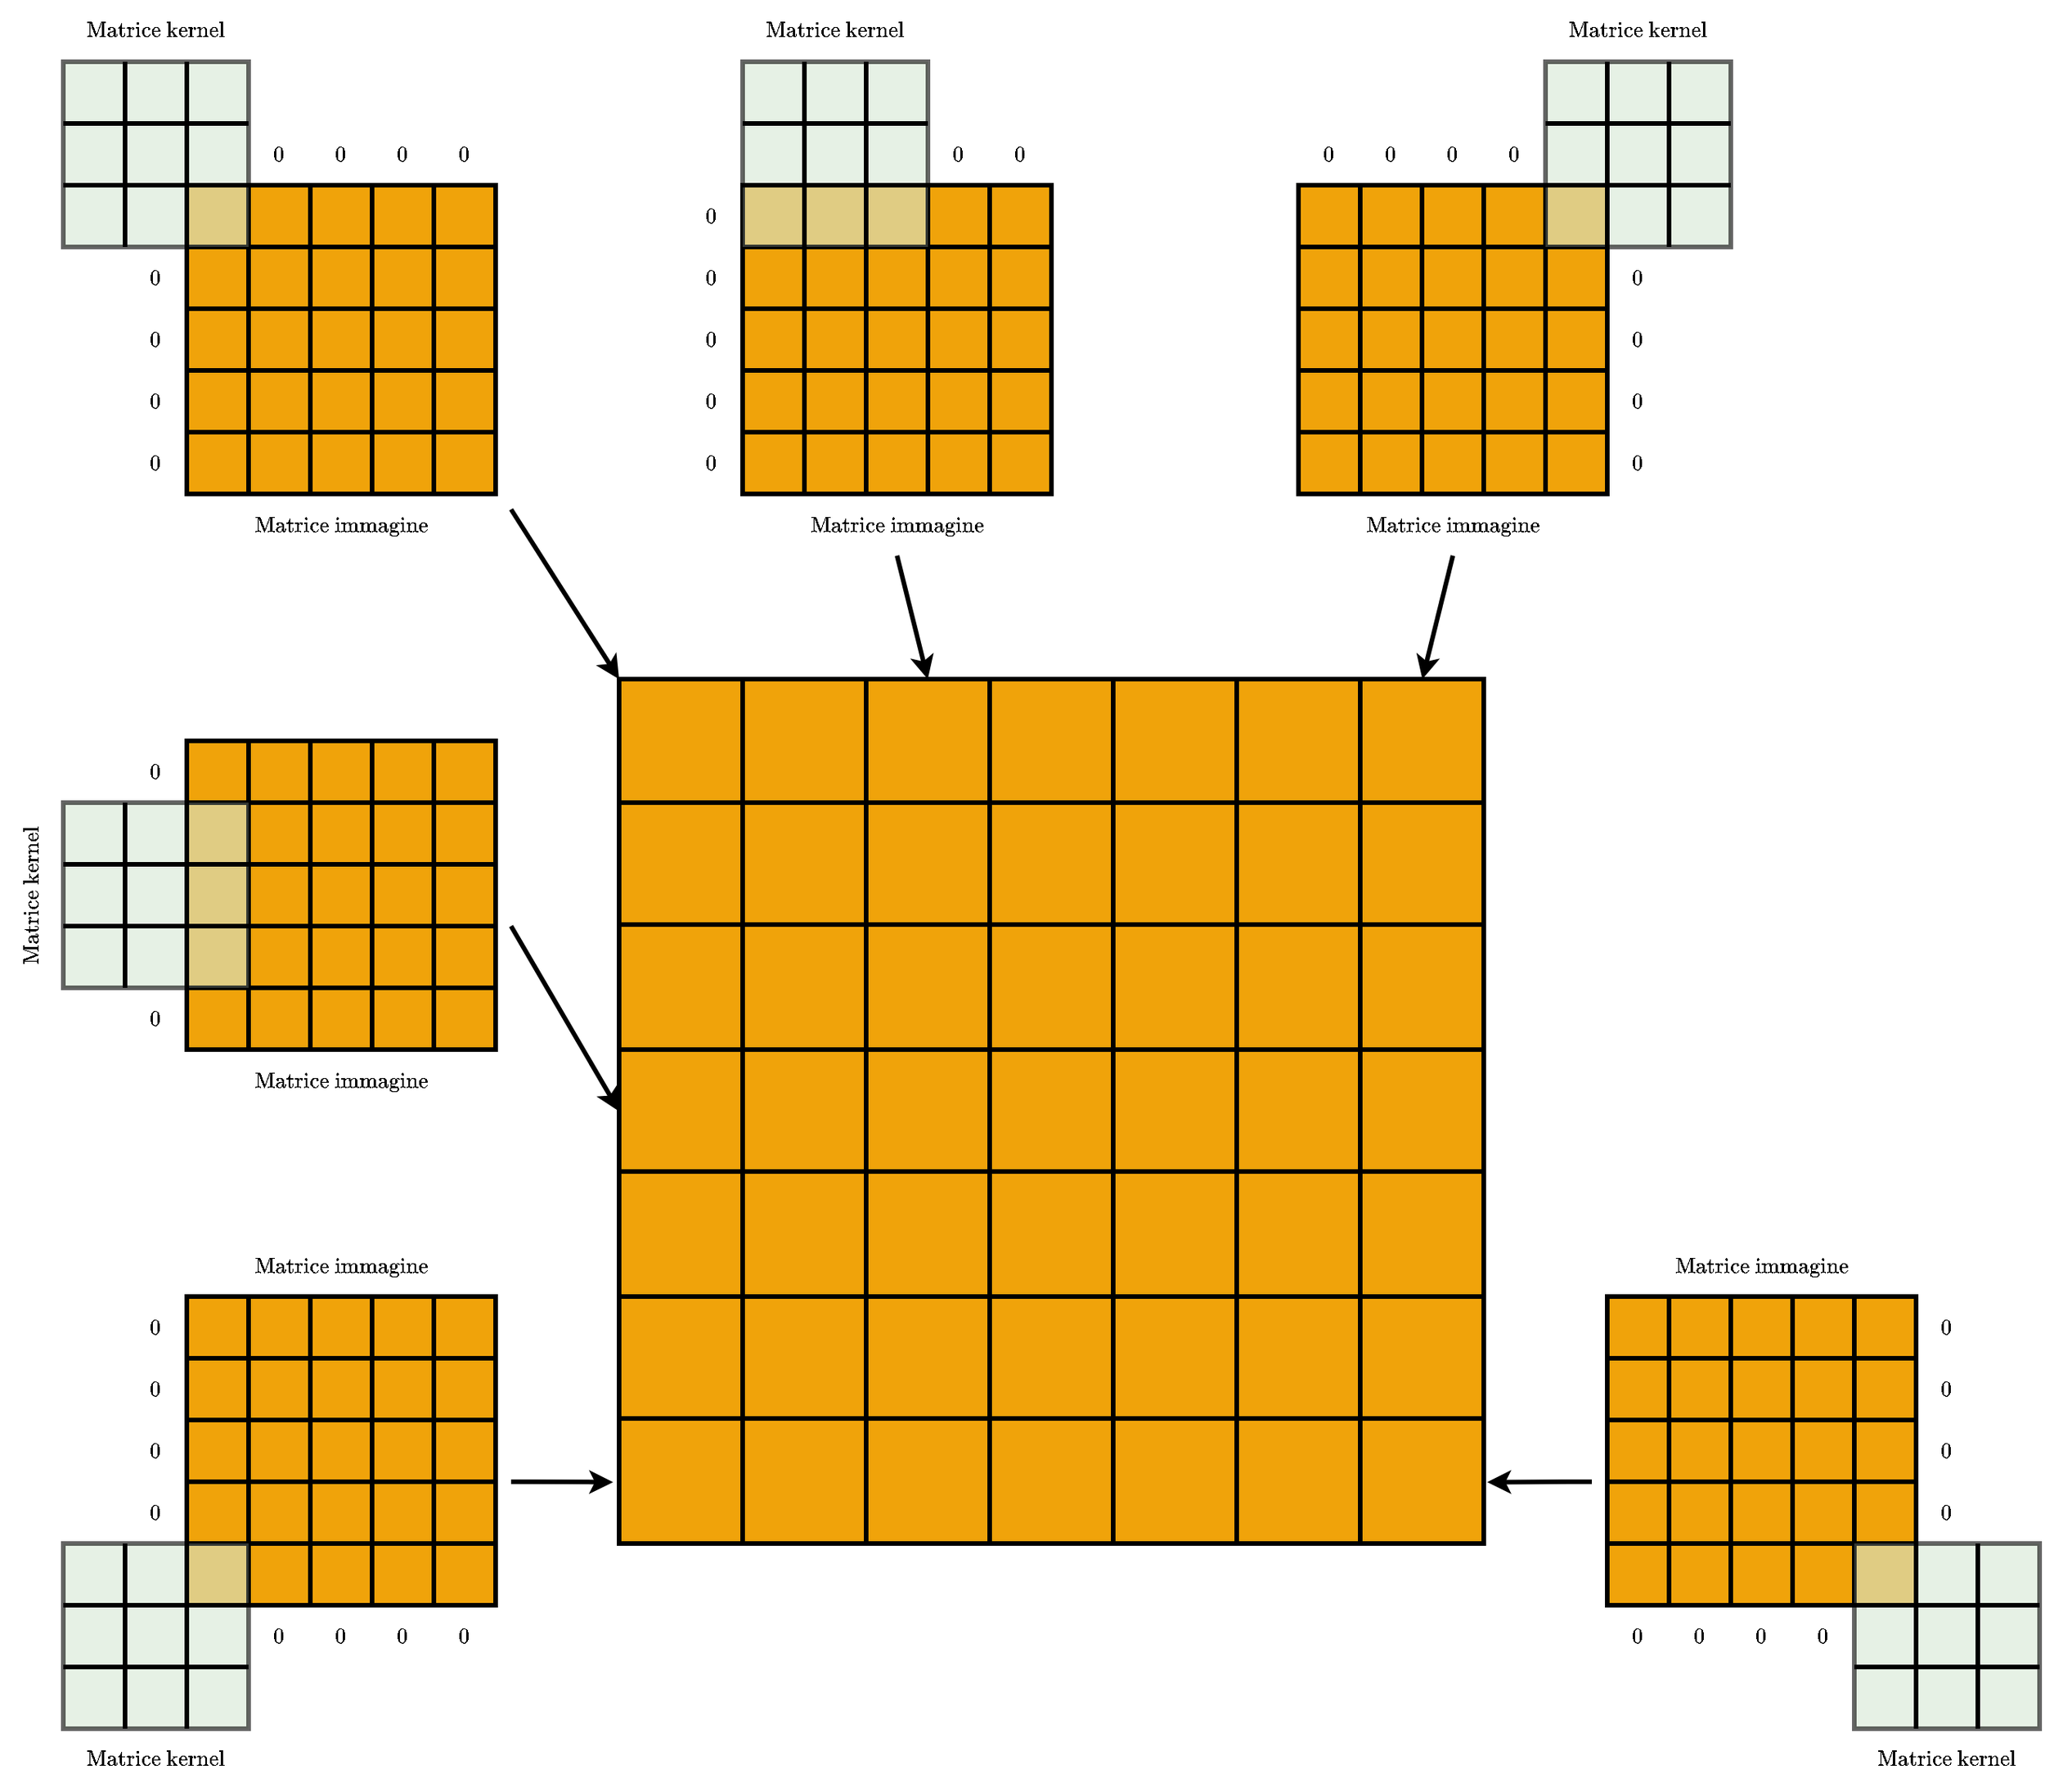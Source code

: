 <mxfile version="20.7.4" type="device"><diagram id="_DbMt3LhLTCCpxY-wy_6" name="Pagina-1"><mxGraphModel dx="2261" dy="884" grid="1" gridSize="10" guides="1" tooltips="1" connect="1" arrows="1" fold="1" page="1" pageScale="1" pageWidth="827" pageHeight="1169" math="1" shadow="0"><root><mxCell id="0"/><mxCell id="1" parent="0"/><mxCell id="ikevQ6eBhEguMrpe-0Sk-2" value="" style="rounded=0;whiteSpace=wrap;html=1;fillColor=#f0a30a;fontColor=#000000;strokeColor=#000000;strokeWidth=3;" vertex="1" parent="1"><mxGeometry x="120" y="240" width="200" height="200" as="geometry"/></mxCell><mxCell id="ikevQ6eBhEguMrpe-0Sk-3" value="" style="endArrow=none;html=1;rounded=0;strokeWidth=3;" edge="1" parent="1"><mxGeometry width="50" height="50" relative="1" as="geometry"><mxPoint x="320" y="280" as="sourcePoint"/><mxPoint x="120" y="280" as="targetPoint"/></mxGeometry></mxCell><mxCell id="ikevQ6eBhEguMrpe-0Sk-4" value="" style="endArrow=none;html=1;rounded=0;strokeWidth=3;" edge="1" parent="1"><mxGeometry width="50" height="50" relative="1" as="geometry"><mxPoint x="160" y="440" as="sourcePoint"/><mxPoint x="160" y="240" as="targetPoint"/></mxGeometry></mxCell><mxCell id="ikevQ6eBhEguMrpe-0Sk-5" value="" style="endArrow=none;html=1;rounded=0;strokeWidth=3;" edge="1" parent="1"><mxGeometry width="50" height="50" relative="1" as="geometry"><mxPoint x="200" y="440" as="sourcePoint"/><mxPoint x="200" y="240" as="targetPoint"/></mxGeometry></mxCell><mxCell id="ikevQ6eBhEguMrpe-0Sk-6" value="" style="endArrow=none;html=1;rounded=0;strokeWidth=3;" edge="1" parent="1"><mxGeometry width="50" height="50" relative="1" as="geometry"><mxPoint x="240" y="440" as="sourcePoint"/><mxPoint x="240" y="240" as="targetPoint"/></mxGeometry></mxCell><mxCell id="ikevQ6eBhEguMrpe-0Sk-7" value="" style="endArrow=none;html=1;rounded=0;strokeWidth=3;" edge="1" parent="1"><mxGeometry width="50" height="50" relative="1" as="geometry"><mxPoint x="280" y="440" as="sourcePoint"/><mxPoint x="280" y="240" as="targetPoint"/></mxGeometry></mxCell><mxCell id="ikevQ6eBhEguMrpe-0Sk-8" value="" style="endArrow=none;html=1;rounded=0;strokeWidth=3;" edge="1" parent="1"><mxGeometry width="50" height="50" relative="1" as="geometry"><mxPoint x="320" y="320" as="sourcePoint"/><mxPoint x="120" y="320" as="targetPoint"/></mxGeometry></mxCell><mxCell id="ikevQ6eBhEguMrpe-0Sk-9" value="" style="endArrow=none;html=1;rounded=0;strokeWidth=3;" edge="1" parent="1"><mxGeometry width="50" height="50" relative="1" as="geometry"><mxPoint x="320" y="360" as="sourcePoint"/><mxPoint x="120" y="360" as="targetPoint"/></mxGeometry></mxCell><mxCell id="ikevQ6eBhEguMrpe-0Sk-10" value="" style="endArrow=none;html=1;rounded=0;strokeWidth=3;" edge="1" parent="1"><mxGeometry width="50" height="50" relative="1" as="geometry"><mxPoint x="320" y="400" as="sourcePoint"/><mxPoint x="120" y="400" as="targetPoint"/></mxGeometry></mxCell><mxCell id="ikevQ6eBhEguMrpe-0Sk-11" value="" style="rounded=0;whiteSpace=wrap;html=1;strokeColor=#000000;strokeWidth=3;fillColor=#d5e8d4;gradientColor=none;opacity=60;" vertex="1" parent="1"><mxGeometry x="40" y="160" width="120" height="120" as="geometry"/></mxCell><mxCell id="ikevQ6eBhEguMrpe-0Sk-12" value="" style="endArrow=none;html=1;rounded=0;strokeWidth=3;" edge="1" parent="1"><mxGeometry width="50" height="50" relative="1" as="geometry"><mxPoint x="80" y="280" as="sourcePoint"/><mxPoint x="80" y="160" as="targetPoint"/></mxGeometry></mxCell><mxCell id="ikevQ6eBhEguMrpe-0Sk-13" value="" style="endArrow=none;html=1;rounded=0;strokeWidth=3;" edge="1" parent="1"><mxGeometry width="50" height="50" relative="1" as="geometry"><mxPoint x="120" y="280" as="sourcePoint"/><mxPoint x="120" y="160" as="targetPoint"/></mxGeometry></mxCell><mxCell id="ikevQ6eBhEguMrpe-0Sk-14" value="" style="endArrow=none;html=1;rounded=0;strokeWidth=3;" edge="1" parent="1"><mxGeometry width="50" height="50" relative="1" as="geometry"><mxPoint x="160" y="200" as="sourcePoint"/><mxPoint x="40" y="200" as="targetPoint"/></mxGeometry></mxCell><mxCell id="ikevQ6eBhEguMrpe-0Sk-15" value="" style="endArrow=none;html=1;rounded=0;strokeWidth=3;" edge="1" parent="1"><mxGeometry width="50" height="50" relative="1" as="geometry"><mxPoint x="160" y="240" as="sourcePoint"/><mxPoint x="40" y="240" as="targetPoint"/></mxGeometry></mxCell><mxCell id="ikevQ6eBhEguMrpe-0Sk-16" value="$$\text{Matrice kernel}$$" style="text;html=1;strokeColor=none;fillColor=none;align=center;verticalAlign=middle;whiteSpace=wrap;rounded=0;strokeWidth=3;opacity=60;" vertex="1" parent="1"><mxGeometry x="40" y="120" width="120" height="40" as="geometry"/></mxCell><mxCell id="ikevQ6eBhEguMrpe-0Sk-17" value="$$\text{Matrice immagine}$$" style="text;html=1;strokeColor=none;fillColor=none;align=center;verticalAlign=middle;whiteSpace=wrap;rounded=0;strokeWidth=3;opacity=60;" vertex="1" parent="1"><mxGeometry x="120" y="440" width="200" height="40" as="geometry"/></mxCell><mxCell id="ikevQ6eBhEguMrpe-0Sk-18" value="$$0$$" style="text;html=1;strokeColor=none;fillColor=none;align=center;verticalAlign=middle;whiteSpace=wrap;rounded=0;strokeWidth=3;opacity=60;" vertex="1" parent="1"><mxGeometry x="200" y="200" width="40" height="40" as="geometry"/></mxCell><mxCell id="ikevQ6eBhEguMrpe-0Sk-19" value="$$0$$" style="text;html=1;strokeColor=none;fillColor=none;align=center;verticalAlign=middle;whiteSpace=wrap;rounded=0;strokeWidth=3;opacity=60;" vertex="1" parent="1"><mxGeometry x="240" y="200" width="40" height="40" as="geometry"/></mxCell><mxCell id="ikevQ6eBhEguMrpe-0Sk-20" value="$$0$$" style="text;html=1;strokeColor=none;fillColor=none;align=center;verticalAlign=middle;whiteSpace=wrap;rounded=0;strokeWidth=3;opacity=60;" vertex="1" parent="1"><mxGeometry x="280" y="200" width="40" height="40" as="geometry"/></mxCell><mxCell id="ikevQ6eBhEguMrpe-0Sk-21" value="$$0$$" style="text;html=1;strokeColor=none;fillColor=none;align=center;verticalAlign=middle;whiteSpace=wrap;rounded=0;strokeWidth=3;opacity=60;" vertex="1" parent="1"><mxGeometry x="80" y="320" width="40" height="40" as="geometry"/></mxCell><mxCell id="ikevQ6eBhEguMrpe-0Sk-22" value="$$0$$" style="text;html=1;strokeColor=none;fillColor=none;align=center;verticalAlign=middle;whiteSpace=wrap;rounded=0;strokeWidth=3;opacity=60;" vertex="1" parent="1"><mxGeometry x="80" y="360" width="40" height="40" as="geometry"/></mxCell><mxCell id="ikevQ6eBhEguMrpe-0Sk-23" value="$$0$$" style="text;html=1;strokeColor=none;fillColor=none;align=center;verticalAlign=middle;whiteSpace=wrap;rounded=0;strokeWidth=3;opacity=60;" vertex="1" parent="1"><mxGeometry x="80" y="400" width="40" height="40" as="geometry"/></mxCell><mxCell id="ikevQ6eBhEguMrpe-0Sk-46" value="" style="rounded=0;whiteSpace=wrap;html=1;fillColor=#f0a30a;fontColor=#000000;strokeColor=#000000;strokeWidth=3;" vertex="1" parent="1"><mxGeometry x="480" y="240" width="200" height="200" as="geometry"/></mxCell><mxCell id="ikevQ6eBhEguMrpe-0Sk-47" value="" style="endArrow=none;html=1;rounded=0;strokeWidth=3;" edge="1" parent="1"><mxGeometry width="50" height="50" relative="1" as="geometry"><mxPoint x="680" y="280" as="sourcePoint"/><mxPoint x="480" y="280" as="targetPoint"/></mxGeometry></mxCell><mxCell id="ikevQ6eBhEguMrpe-0Sk-48" value="" style="endArrow=none;html=1;rounded=0;strokeWidth=3;" edge="1" parent="1"><mxGeometry width="50" height="50" relative="1" as="geometry"><mxPoint x="520" y="440" as="sourcePoint"/><mxPoint x="520" y="240" as="targetPoint"/></mxGeometry></mxCell><mxCell id="ikevQ6eBhEguMrpe-0Sk-49" value="" style="endArrow=none;html=1;rounded=0;strokeWidth=3;" edge="1" parent="1"><mxGeometry width="50" height="50" relative="1" as="geometry"><mxPoint x="560" y="440" as="sourcePoint"/><mxPoint x="560" y="240" as="targetPoint"/></mxGeometry></mxCell><mxCell id="ikevQ6eBhEguMrpe-0Sk-50" value="" style="endArrow=none;html=1;rounded=0;strokeWidth=3;" edge="1" parent="1"><mxGeometry width="50" height="50" relative="1" as="geometry"><mxPoint x="600" y="440" as="sourcePoint"/><mxPoint x="600" y="240" as="targetPoint"/></mxGeometry></mxCell><mxCell id="ikevQ6eBhEguMrpe-0Sk-51" value="" style="endArrow=none;html=1;rounded=0;strokeWidth=3;" edge="1" parent="1"><mxGeometry width="50" height="50" relative="1" as="geometry"><mxPoint x="640" y="440" as="sourcePoint"/><mxPoint x="640" y="240" as="targetPoint"/></mxGeometry></mxCell><mxCell id="ikevQ6eBhEguMrpe-0Sk-52" value="" style="endArrow=none;html=1;rounded=0;strokeWidth=3;" edge="1" parent="1"><mxGeometry width="50" height="50" relative="1" as="geometry"><mxPoint x="680" y="320" as="sourcePoint"/><mxPoint x="480" y="320" as="targetPoint"/></mxGeometry></mxCell><mxCell id="ikevQ6eBhEguMrpe-0Sk-53" value="" style="endArrow=none;html=1;rounded=0;strokeWidth=3;" edge="1" parent="1"><mxGeometry width="50" height="50" relative="1" as="geometry"><mxPoint x="680" y="360" as="sourcePoint"/><mxPoint x="480" y="360" as="targetPoint"/></mxGeometry></mxCell><mxCell id="ikevQ6eBhEguMrpe-0Sk-54" value="" style="endArrow=none;html=1;rounded=0;strokeWidth=3;" edge="1" parent="1"><mxGeometry width="50" height="50" relative="1" as="geometry"><mxPoint x="680" y="400" as="sourcePoint"/><mxPoint x="480" y="400" as="targetPoint"/></mxGeometry></mxCell><mxCell id="ikevQ6eBhEguMrpe-0Sk-55" value="" style="rounded=0;whiteSpace=wrap;html=1;strokeColor=#000000;strokeWidth=3;fillColor=#d5e8d4;gradientColor=none;opacity=60;" vertex="1" parent="1"><mxGeometry x="480" y="160" width="120" height="120" as="geometry"/></mxCell><mxCell id="ikevQ6eBhEguMrpe-0Sk-56" value="" style="endArrow=none;html=1;rounded=0;strokeWidth=3;" edge="1" parent="1"><mxGeometry width="50" height="50" relative="1" as="geometry"><mxPoint x="520" y="280" as="sourcePoint"/><mxPoint x="520" y="160" as="targetPoint"/></mxGeometry></mxCell><mxCell id="ikevQ6eBhEguMrpe-0Sk-57" value="" style="endArrow=none;html=1;rounded=0;strokeWidth=3;" edge="1" parent="1"><mxGeometry width="50" height="50" relative="1" as="geometry"><mxPoint x="560" y="280" as="sourcePoint"/><mxPoint x="560" y="160" as="targetPoint"/></mxGeometry></mxCell><mxCell id="ikevQ6eBhEguMrpe-0Sk-58" value="" style="endArrow=none;html=1;rounded=0;strokeWidth=3;" edge="1" parent="1"><mxGeometry width="50" height="50" relative="1" as="geometry"><mxPoint x="600" y="200" as="sourcePoint"/><mxPoint x="480" y="200" as="targetPoint"/></mxGeometry></mxCell><mxCell id="ikevQ6eBhEguMrpe-0Sk-59" value="" style="endArrow=none;html=1;rounded=0;strokeWidth=3;" edge="1" parent="1"><mxGeometry width="50" height="50" relative="1" as="geometry"><mxPoint x="600" y="240" as="sourcePoint"/><mxPoint x="480" y="240" as="targetPoint"/></mxGeometry></mxCell><mxCell id="ikevQ6eBhEguMrpe-0Sk-60" value="$$\text{Matrice kernel}$$" style="text;html=1;strokeColor=none;fillColor=none;align=center;verticalAlign=middle;whiteSpace=wrap;rounded=0;strokeWidth=3;opacity=60;" vertex="1" parent="1"><mxGeometry x="480" y="120" width="120" height="40" as="geometry"/></mxCell><mxCell id="ikevQ6eBhEguMrpe-0Sk-61" value="$$\text{Matrice immagine}$$" style="text;html=1;strokeColor=none;fillColor=none;align=center;verticalAlign=middle;whiteSpace=wrap;rounded=0;strokeWidth=3;opacity=60;" vertex="1" parent="1"><mxGeometry x="480" y="440" width="200" height="40" as="geometry"/></mxCell><mxCell id="ikevQ6eBhEguMrpe-0Sk-63" value="$$0$$" style="text;html=1;strokeColor=none;fillColor=none;align=center;verticalAlign=middle;whiteSpace=wrap;rounded=0;strokeWidth=3;opacity=60;" vertex="1" parent="1"><mxGeometry x="600" y="200" width="40" height="40" as="geometry"/></mxCell><mxCell id="ikevQ6eBhEguMrpe-0Sk-64" value="$$0$$" style="text;html=1;strokeColor=none;fillColor=none;align=center;verticalAlign=middle;whiteSpace=wrap;rounded=0;strokeWidth=3;opacity=60;" vertex="1" parent="1"><mxGeometry x="640" y="200" width="40" height="40" as="geometry"/></mxCell><mxCell id="ikevQ6eBhEguMrpe-0Sk-65" value="$$0$$" style="text;html=1;strokeColor=none;fillColor=none;align=center;verticalAlign=middle;whiteSpace=wrap;rounded=0;strokeWidth=3;opacity=60;" vertex="1" parent="1"><mxGeometry x="440" y="320" width="40" height="40" as="geometry"/></mxCell><mxCell id="ikevQ6eBhEguMrpe-0Sk-66" value="$$0$$" style="text;html=1;strokeColor=none;fillColor=none;align=center;verticalAlign=middle;whiteSpace=wrap;rounded=0;strokeWidth=3;opacity=60;" vertex="1" parent="1"><mxGeometry x="440" y="360" width="40" height="40" as="geometry"/></mxCell><mxCell id="ikevQ6eBhEguMrpe-0Sk-67" value="$$0$$" style="text;html=1;strokeColor=none;fillColor=none;align=center;verticalAlign=middle;whiteSpace=wrap;rounded=0;strokeWidth=3;opacity=60;" vertex="1" parent="1"><mxGeometry x="440" y="400" width="40" height="40" as="geometry"/></mxCell><mxCell id="ikevQ6eBhEguMrpe-0Sk-68" value="" style="rounded=0;whiteSpace=wrap;html=1;fillColor=#f0a30a;fontColor=#000000;strokeColor=#000000;strokeWidth=3;" vertex="1" parent="1"><mxGeometry x="840" y="240" width="200" height="200" as="geometry"/></mxCell><mxCell id="ikevQ6eBhEguMrpe-0Sk-69" value="" style="endArrow=none;html=1;rounded=0;strokeWidth=3;" edge="1" parent="1"><mxGeometry width="50" height="50" relative="1" as="geometry"><mxPoint x="1040" y="280" as="sourcePoint"/><mxPoint x="840" y="280" as="targetPoint"/></mxGeometry></mxCell><mxCell id="ikevQ6eBhEguMrpe-0Sk-70" value="" style="endArrow=none;html=1;rounded=0;strokeWidth=3;" edge="1" parent="1"><mxGeometry width="50" height="50" relative="1" as="geometry"><mxPoint x="880" y="440" as="sourcePoint"/><mxPoint x="880" y="240" as="targetPoint"/></mxGeometry></mxCell><mxCell id="ikevQ6eBhEguMrpe-0Sk-71" value="" style="endArrow=none;html=1;rounded=0;strokeWidth=3;" edge="1" parent="1"><mxGeometry width="50" height="50" relative="1" as="geometry"><mxPoint x="920" y="440" as="sourcePoint"/><mxPoint x="920" y="240" as="targetPoint"/></mxGeometry></mxCell><mxCell id="ikevQ6eBhEguMrpe-0Sk-72" value="" style="endArrow=none;html=1;rounded=0;strokeWidth=3;" edge="1" parent="1"><mxGeometry width="50" height="50" relative="1" as="geometry"><mxPoint x="960" y="440" as="sourcePoint"/><mxPoint x="960" y="240" as="targetPoint"/></mxGeometry></mxCell><mxCell id="ikevQ6eBhEguMrpe-0Sk-73" value="" style="endArrow=none;html=1;rounded=0;strokeWidth=3;" edge="1" parent="1"><mxGeometry width="50" height="50" relative="1" as="geometry"><mxPoint x="1000" y="440" as="sourcePoint"/><mxPoint x="1000" y="240" as="targetPoint"/></mxGeometry></mxCell><mxCell id="ikevQ6eBhEguMrpe-0Sk-74" value="" style="endArrow=none;html=1;rounded=0;strokeWidth=3;" edge="1" parent="1"><mxGeometry width="50" height="50" relative="1" as="geometry"><mxPoint x="1040" y="320" as="sourcePoint"/><mxPoint x="840" y="320" as="targetPoint"/></mxGeometry></mxCell><mxCell id="ikevQ6eBhEguMrpe-0Sk-75" value="" style="endArrow=none;html=1;rounded=0;strokeWidth=3;" edge="1" parent="1"><mxGeometry width="50" height="50" relative="1" as="geometry"><mxPoint x="1040" y="360" as="sourcePoint"/><mxPoint x="840" y="360" as="targetPoint"/></mxGeometry></mxCell><mxCell id="ikevQ6eBhEguMrpe-0Sk-76" value="" style="endArrow=none;html=1;rounded=0;strokeWidth=3;" edge="1" parent="1"><mxGeometry width="50" height="50" relative="1" as="geometry"><mxPoint x="1040" y="400" as="sourcePoint"/><mxPoint x="840" y="400" as="targetPoint"/></mxGeometry></mxCell><mxCell id="ikevQ6eBhEguMrpe-0Sk-77" value="" style="rounded=0;whiteSpace=wrap;html=1;strokeColor=#000000;strokeWidth=3;fillColor=#d5e8d4;gradientColor=none;opacity=60;" vertex="1" parent="1"><mxGeometry x="1000" y="160" width="120" height="120" as="geometry"/></mxCell><mxCell id="ikevQ6eBhEguMrpe-0Sk-78" value="" style="endArrow=none;html=1;rounded=0;strokeWidth=3;" edge="1" parent="1"><mxGeometry width="50" height="50" relative="1" as="geometry"><mxPoint x="1040" y="280" as="sourcePoint"/><mxPoint x="1040" y="160" as="targetPoint"/></mxGeometry></mxCell><mxCell id="ikevQ6eBhEguMrpe-0Sk-79" value="" style="endArrow=none;html=1;rounded=0;strokeWidth=3;" edge="1" parent="1"><mxGeometry width="50" height="50" relative="1" as="geometry"><mxPoint x="1080" y="280" as="sourcePoint"/><mxPoint x="1080" y="160" as="targetPoint"/></mxGeometry></mxCell><mxCell id="ikevQ6eBhEguMrpe-0Sk-80" value="" style="endArrow=none;html=1;rounded=0;strokeWidth=3;" edge="1" parent="1"><mxGeometry width="50" height="50" relative="1" as="geometry"><mxPoint x="1120" y="200" as="sourcePoint"/><mxPoint x="1000" y="200" as="targetPoint"/></mxGeometry></mxCell><mxCell id="ikevQ6eBhEguMrpe-0Sk-81" value="" style="endArrow=none;html=1;rounded=0;strokeWidth=3;" edge="1" parent="1"><mxGeometry width="50" height="50" relative="1" as="geometry"><mxPoint x="1120" y="240" as="sourcePoint"/><mxPoint x="1000" y="240" as="targetPoint"/></mxGeometry></mxCell><mxCell id="ikevQ6eBhEguMrpe-0Sk-82" value="$$\text{Matrice kernel}$$" style="text;html=1;strokeColor=none;fillColor=none;align=center;verticalAlign=middle;whiteSpace=wrap;rounded=0;strokeWidth=3;opacity=60;" vertex="1" parent="1"><mxGeometry x="1000" y="120" width="120" height="40" as="geometry"/></mxCell><mxCell id="ikevQ6eBhEguMrpe-0Sk-83" value="$$\text{Matrice immagine}$$" style="text;html=1;strokeColor=none;fillColor=none;align=center;verticalAlign=middle;whiteSpace=wrap;rounded=0;strokeWidth=3;opacity=60;" vertex="1" parent="1"><mxGeometry x="840" y="440" width="200" height="40" as="geometry"/></mxCell><mxCell id="ikevQ6eBhEguMrpe-0Sk-84" value="$$0$$" style="text;html=1;strokeColor=none;fillColor=none;align=center;verticalAlign=middle;whiteSpace=wrap;rounded=0;strokeWidth=3;opacity=60;" vertex="1" parent="1"><mxGeometry x="920" y="200" width="40" height="40" as="geometry"/></mxCell><mxCell id="ikevQ6eBhEguMrpe-0Sk-85" value="$$0$$" style="text;html=1;strokeColor=none;fillColor=none;align=center;verticalAlign=middle;whiteSpace=wrap;rounded=0;strokeWidth=3;opacity=60;" vertex="1" parent="1"><mxGeometry x="960" y="200" width="40" height="40" as="geometry"/></mxCell><mxCell id="ikevQ6eBhEguMrpe-0Sk-90" value="" style="rounded=0;whiteSpace=wrap;html=1;fillColor=#f0a30a;fontColor=#000000;strokeColor=#000000;strokeWidth=3;" vertex="1" parent="1"><mxGeometry x="120" y="600" width="200" height="200" as="geometry"/></mxCell><mxCell id="ikevQ6eBhEguMrpe-0Sk-91" value="" style="endArrow=none;html=1;rounded=0;strokeWidth=3;" edge="1" parent="1"><mxGeometry width="50" height="50" relative="1" as="geometry"><mxPoint x="320" y="640" as="sourcePoint"/><mxPoint x="120" y="640" as="targetPoint"/></mxGeometry></mxCell><mxCell id="ikevQ6eBhEguMrpe-0Sk-92" value="" style="endArrow=none;html=1;rounded=0;strokeWidth=3;" edge="1" parent="1"><mxGeometry width="50" height="50" relative="1" as="geometry"><mxPoint x="160" y="800" as="sourcePoint"/><mxPoint x="160" y="600" as="targetPoint"/></mxGeometry></mxCell><mxCell id="ikevQ6eBhEguMrpe-0Sk-93" value="" style="endArrow=none;html=1;rounded=0;strokeWidth=3;" edge="1" parent="1"><mxGeometry width="50" height="50" relative="1" as="geometry"><mxPoint x="200" y="800" as="sourcePoint"/><mxPoint x="200" y="600" as="targetPoint"/></mxGeometry></mxCell><mxCell id="ikevQ6eBhEguMrpe-0Sk-94" value="" style="endArrow=none;html=1;rounded=0;strokeWidth=3;" edge="1" parent="1"><mxGeometry width="50" height="50" relative="1" as="geometry"><mxPoint x="240" y="800" as="sourcePoint"/><mxPoint x="240" y="600" as="targetPoint"/></mxGeometry></mxCell><mxCell id="ikevQ6eBhEguMrpe-0Sk-95" value="" style="endArrow=none;html=1;rounded=0;strokeWidth=3;" edge="1" parent="1"><mxGeometry width="50" height="50" relative="1" as="geometry"><mxPoint x="280" y="800" as="sourcePoint"/><mxPoint x="280" y="600" as="targetPoint"/></mxGeometry></mxCell><mxCell id="ikevQ6eBhEguMrpe-0Sk-96" value="" style="endArrow=none;html=1;rounded=0;strokeWidth=3;" edge="1" parent="1"><mxGeometry width="50" height="50" relative="1" as="geometry"><mxPoint x="320" y="680" as="sourcePoint"/><mxPoint x="120" y="680" as="targetPoint"/></mxGeometry></mxCell><mxCell id="ikevQ6eBhEguMrpe-0Sk-97" value="" style="endArrow=none;html=1;rounded=0;strokeWidth=3;" edge="1" parent="1"><mxGeometry width="50" height="50" relative="1" as="geometry"><mxPoint x="320" y="720" as="sourcePoint"/><mxPoint x="120" y="720" as="targetPoint"/></mxGeometry></mxCell><mxCell id="ikevQ6eBhEguMrpe-0Sk-98" value="" style="endArrow=none;html=1;rounded=0;strokeWidth=3;" edge="1" parent="1"><mxGeometry width="50" height="50" relative="1" as="geometry"><mxPoint x="320" y="760" as="sourcePoint"/><mxPoint x="120" y="760" as="targetPoint"/></mxGeometry></mxCell><mxCell id="ikevQ6eBhEguMrpe-0Sk-99" value="" style="rounded=0;whiteSpace=wrap;html=1;strokeColor=#000000;strokeWidth=3;fillColor=#d5e8d4;gradientColor=none;opacity=60;" vertex="1" parent="1"><mxGeometry x="40" y="640" width="120" height="120" as="geometry"/></mxCell><mxCell id="ikevQ6eBhEguMrpe-0Sk-100" value="" style="endArrow=none;html=1;rounded=0;strokeWidth=3;" edge="1" parent="1"><mxGeometry width="50" height="50" relative="1" as="geometry"><mxPoint x="80" y="760" as="sourcePoint"/><mxPoint x="80" y="640" as="targetPoint"/></mxGeometry></mxCell><mxCell id="ikevQ6eBhEguMrpe-0Sk-101" value="" style="endArrow=none;html=1;rounded=0;strokeWidth=3;" edge="1" parent="1"><mxGeometry width="50" height="50" relative="1" as="geometry"><mxPoint x="120" y="760" as="sourcePoint"/><mxPoint x="120" y="640" as="targetPoint"/></mxGeometry></mxCell><mxCell id="ikevQ6eBhEguMrpe-0Sk-102" value="" style="endArrow=none;html=1;rounded=0;strokeWidth=3;" edge="1" parent="1"><mxGeometry width="50" height="50" relative="1" as="geometry"><mxPoint x="160" y="680" as="sourcePoint"/><mxPoint x="40" y="680" as="targetPoint"/></mxGeometry></mxCell><mxCell id="ikevQ6eBhEguMrpe-0Sk-103" value="" style="endArrow=none;html=1;rounded=0;strokeWidth=3;" edge="1" parent="1"><mxGeometry width="50" height="50" relative="1" as="geometry"><mxPoint x="160" y="720" as="sourcePoint"/><mxPoint x="40" y="720" as="targetPoint"/></mxGeometry></mxCell><mxCell id="ikevQ6eBhEguMrpe-0Sk-104" value="$$\text{Matrice kernel}$$" style="text;html=1;strokeColor=none;fillColor=none;align=center;verticalAlign=middle;whiteSpace=wrap;rounded=0;strokeWidth=3;opacity=60;rotation=-90;" vertex="1" parent="1"><mxGeometry x="-40" y="680" width="120" height="40" as="geometry"/></mxCell><mxCell id="ikevQ6eBhEguMrpe-0Sk-105" value="$$\text{Matrice immagine}$$" style="text;html=1;strokeColor=none;fillColor=none;align=center;verticalAlign=middle;whiteSpace=wrap;rounded=0;strokeWidth=3;opacity=60;" vertex="1" parent="1"><mxGeometry x="120" y="800" width="200" height="40" as="geometry"/></mxCell><mxCell id="ikevQ6eBhEguMrpe-0Sk-111" value="$$0$$" style="text;html=1;strokeColor=none;fillColor=none;align=center;verticalAlign=middle;whiteSpace=wrap;rounded=0;strokeWidth=3;opacity=60;" vertex="1" parent="1"><mxGeometry x="80" y="760" width="40" height="40" as="geometry"/></mxCell><mxCell id="ikevQ6eBhEguMrpe-0Sk-112" value="" style="rounded=0;whiteSpace=wrap;html=1;fillColor=#f0a30a;fontColor=#000000;strokeColor=#000000;strokeWidth=3;" vertex="1" parent="1"><mxGeometry x="120" y="960" width="200" height="200" as="geometry"/></mxCell><mxCell id="ikevQ6eBhEguMrpe-0Sk-113" value="" style="endArrow=none;html=1;rounded=0;strokeWidth=3;" edge="1" parent="1"><mxGeometry width="50" height="50" relative="1" as="geometry"><mxPoint x="320" y="1000" as="sourcePoint"/><mxPoint x="120" y="1000" as="targetPoint"/></mxGeometry></mxCell><mxCell id="ikevQ6eBhEguMrpe-0Sk-114" value="" style="endArrow=none;html=1;rounded=0;strokeWidth=3;" edge="1" parent="1"><mxGeometry width="50" height="50" relative="1" as="geometry"><mxPoint x="160" y="1160" as="sourcePoint"/><mxPoint x="160" y="960" as="targetPoint"/></mxGeometry></mxCell><mxCell id="ikevQ6eBhEguMrpe-0Sk-115" value="" style="endArrow=none;html=1;rounded=0;strokeWidth=3;" edge="1" parent="1"><mxGeometry width="50" height="50" relative="1" as="geometry"><mxPoint x="200" y="1160" as="sourcePoint"/><mxPoint x="200" y="960" as="targetPoint"/></mxGeometry></mxCell><mxCell id="ikevQ6eBhEguMrpe-0Sk-116" value="" style="endArrow=none;html=1;rounded=0;strokeWidth=3;" edge="1" parent="1"><mxGeometry width="50" height="50" relative="1" as="geometry"><mxPoint x="240" y="1160" as="sourcePoint"/><mxPoint x="240" y="960" as="targetPoint"/></mxGeometry></mxCell><mxCell id="ikevQ6eBhEguMrpe-0Sk-117" value="" style="endArrow=none;html=1;rounded=0;strokeWidth=3;" edge="1" parent="1"><mxGeometry width="50" height="50" relative="1" as="geometry"><mxPoint x="280" y="1160" as="sourcePoint"/><mxPoint x="280" y="960" as="targetPoint"/></mxGeometry></mxCell><mxCell id="ikevQ6eBhEguMrpe-0Sk-118" value="" style="endArrow=none;html=1;rounded=0;strokeWidth=3;" edge="1" parent="1"><mxGeometry width="50" height="50" relative="1" as="geometry"><mxPoint x="320" y="1040" as="sourcePoint"/><mxPoint x="120" y="1040" as="targetPoint"/></mxGeometry></mxCell><mxCell id="ikevQ6eBhEguMrpe-0Sk-119" value="" style="endArrow=none;html=1;rounded=0;strokeWidth=3;" edge="1" parent="1"><mxGeometry width="50" height="50" relative="1" as="geometry"><mxPoint x="320" y="1080" as="sourcePoint"/><mxPoint x="120" y="1080" as="targetPoint"/></mxGeometry></mxCell><mxCell id="ikevQ6eBhEguMrpe-0Sk-120" value="" style="endArrow=none;html=1;rounded=0;strokeWidth=3;" edge="1" parent="1"><mxGeometry width="50" height="50" relative="1" as="geometry"><mxPoint x="320" y="1120" as="sourcePoint"/><mxPoint x="120" y="1120" as="targetPoint"/></mxGeometry></mxCell><mxCell id="ikevQ6eBhEguMrpe-0Sk-121" value="" style="rounded=0;whiteSpace=wrap;html=1;strokeColor=#000000;strokeWidth=3;fillColor=#d5e8d4;gradientColor=none;opacity=60;" vertex="1" parent="1"><mxGeometry x="40" y="1120" width="120" height="120" as="geometry"/></mxCell><mxCell id="ikevQ6eBhEguMrpe-0Sk-122" value="" style="endArrow=none;html=1;rounded=0;strokeWidth=3;" edge="1" parent="1"><mxGeometry width="50" height="50" relative="1" as="geometry"><mxPoint x="80" y="1240" as="sourcePoint"/><mxPoint x="80" y="1120" as="targetPoint"/></mxGeometry></mxCell><mxCell id="ikevQ6eBhEguMrpe-0Sk-123" value="" style="endArrow=none;html=1;rounded=0;strokeWidth=3;" edge="1" parent="1"><mxGeometry width="50" height="50" relative="1" as="geometry"><mxPoint x="120" y="1240" as="sourcePoint"/><mxPoint x="120" y="1120" as="targetPoint"/></mxGeometry></mxCell><mxCell id="ikevQ6eBhEguMrpe-0Sk-124" value="" style="endArrow=none;html=1;rounded=0;strokeWidth=3;" edge="1" parent="1"><mxGeometry width="50" height="50" relative="1" as="geometry"><mxPoint x="160" y="1160" as="sourcePoint"/><mxPoint x="40" y="1160" as="targetPoint"/></mxGeometry></mxCell><mxCell id="ikevQ6eBhEguMrpe-0Sk-125" value="" style="endArrow=none;html=1;rounded=0;strokeWidth=3;" edge="1" parent="1"><mxGeometry width="50" height="50" relative="1" as="geometry"><mxPoint x="160" y="1200" as="sourcePoint"/><mxPoint x="40" y="1200" as="targetPoint"/></mxGeometry></mxCell><mxCell id="ikevQ6eBhEguMrpe-0Sk-126" value="$$\text{Matrice kernel}$$" style="text;html=1;strokeColor=none;fillColor=none;align=center;verticalAlign=middle;whiteSpace=wrap;rounded=0;strokeWidth=3;opacity=60;" vertex="1" parent="1"><mxGeometry x="40" y="1240" width="120" height="40" as="geometry"/></mxCell><mxCell id="ikevQ6eBhEguMrpe-0Sk-127" value="$$\text{Matrice immagine}$$" style="text;html=1;strokeColor=none;fillColor=none;align=center;verticalAlign=middle;whiteSpace=wrap;rounded=0;strokeWidth=3;opacity=60;" vertex="1" parent="1"><mxGeometry x="120" y="920" width="200" height="40" as="geometry"/></mxCell><mxCell id="ikevQ6eBhEguMrpe-0Sk-128" value="$$0$$" style="text;html=1;strokeColor=none;fillColor=none;align=center;verticalAlign=middle;whiteSpace=wrap;rounded=0;strokeWidth=3;opacity=60;" vertex="1" parent="1"><mxGeometry x="200" y="1160" width="40" height="40" as="geometry"/></mxCell><mxCell id="ikevQ6eBhEguMrpe-0Sk-129" value="$$0$$" style="text;html=1;strokeColor=none;fillColor=none;align=center;verticalAlign=middle;whiteSpace=wrap;rounded=0;strokeWidth=3;opacity=60;" vertex="1" parent="1"><mxGeometry x="240" y="1160" width="40" height="40" as="geometry"/></mxCell><mxCell id="ikevQ6eBhEguMrpe-0Sk-130" value="$$0$$" style="text;html=1;strokeColor=none;fillColor=none;align=center;verticalAlign=middle;whiteSpace=wrap;rounded=0;strokeWidth=3;opacity=60;" vertex="1" parent="1"><mxGeometry x="280" y="1160" width="40" height="40" as="geometry"/></mxCell><mxCell id="ikevQ6eBhEguMrpe-0Sk-131" value="$$0$$" style="text;html=1;strokeColor=none;fillColor=none;align=center;verticalAlign=middle;whiteSpace=wrap;rounded=0;strokeWidth=3;opacity=60;" vertex="1" parent="1"><mxGeometry x="80" y="1040" width="40" height="40" as="geometry"/></mxCell><mxCell id="ikevQ6eBhEguMrpe-0Sk-132" value="$$0$$" style="text;html=1;strokeColor=none;fillColor=none;align=center;verticalAlign=middle;whiteSpace=wrap;rounded=0;strokeWidth=3;opacity=60;" vertex="1" parent="1"><mxGeometry x="80" y="1080" width="40" height="40" as="geometry"/></mxCell><mxCell id="ikevQ6eBhEguMrpe-0Sk-134" value="" style="rounded=0;whiteSpace=wrap;html=1;fillColor=#f0a30a;fontColor=#000000;strokeColor=#000000;strokeWidth=3;" vertex="1" parent="1"><mxGeometry x="1040" y="960" width="200" height="200" as="geometry"/></mxCell><mxCell id="ikevQ6eBhEguMrpe-0Sk-135" value="" style="endArrow=none;html=1;rounded=0;strokeWidth=3;" edge="1" parent="1"><mxGeometry width="50" height="50" relative="1" as="geometry"><mxPoint x="1240" y="1000" as="sourcePoint"/><mxPoint x="1040" y="1000" as="targetPoint"/></mxGeometry></mxCell><mxCell id="ikevQ6eBhEguMrpe-0Sk-136" value="" style="endArrow=none;html=1;rounded=0;strokeWidth=3;" edge="1" parent="1"><mxGeometry width="50" height="50" relative="1" as="geometry"><mxPoint x="1080" y="1160" as="sourcePoint"/><mxPoint x="1080" y="960" as="targetPoint"/></mxGeometry></mxCell><mxCell id="ikevQ6eBhEguMrpe-0Sk-137" value="" style="endArrow=none;html=1;rounded=0;strokeWidth=3;" edge="1" parent="1"><mxGeometry width="50" height="50" relative="1" as="geometry"><mxPoint x="1120" y="1160" as="sourcePoint"/><mxPoint x="1120" y="960" as="targetPoint"/></mxGeometry></mxCell><mxCell id="ikevQ6eBhEguMrpe-0Sk-138" value="" style="endArrow=none;html=1;rounded=0;strokeWidth=3;" edge="1" parent="1"><mxGeometry width="50" height="50" relative="1" as="geometry"><mxPoint x="1160" y="1160" as="sourcePoint"/><mxPoint x="1160" y="960" as="targetPoint"/></mxGeometry></mxCell><mxCell id="ikevQ6eBhEguMrpe-0Sk-139" value="" style="endArrow=none;html=1;rounded=0;strokeWidth=3;" edge="1" parent="1"><mxGeometry width="50" height="50" relative="1" as="geometry"><mxPoint x="1200" y="1160" as="sourcePoint"/><mxPoint x="1200" y="960" as="targetPoint"/></mxGeometry></mxCell><mxCell id="ikevQ6eBhEguMrpe-0Sk-140" value="" style="endArrow=none;html=1;rounded=0;strokeWidth=3;" edge="1" parent="1"><mxGeometry width="50" height="50" relative="1" as="geometry"><mxPoint x="1240" y="1040" as="sourcePoint"/><mxPoint x="1040" y="1040" as="targetPoint"/></mxGeometry></mxCell><mxCell id="ikevQ6eBhEguMrpe-0Sk-141" value="" style="endArrow=none;html=1;rounded=0;strokeWidth=3;" edge="1" parent="1"><mxGeometry width="50" height="50" relative="1" as="geometry"><mxPoint x="1240" y="1080" as="sourcePoint"/><mxPoint x="1040" y="1080" as="targetPoint"/></mxGeometry></mxCell><mxCell id="ikevQ6eBhEguMrpe-0Sk-142" value="" style="endArrow=none;html=1;rounded=0;strokeWidth=3;" edge="1" parent="1"><mxGeometry width="50" height="50" relative="1" as="geometry"><mxPoint x="1240" y="1120" as="sourcePoint"/><mxPoint x="1040" y="1120" as="targetPoint"/></mxGeometry></mxCell><mxCell id="ikevQ6eBhEguMrpe-0Sk-143" value="" style="rounded=0;whiteSpace=wrap;html=1;strokeColor=#000000;strokeWidth=3;fillColor=#d5e8d4;gradientColor=none;opacity=60;" vertex="1" parent="1"><mxGeometry x="1200" y="1120" width="120" height="120" as="geometry"/></mxCell><mxCell id="ikevQ6eBhEguMrpe-0Sk-144" value="" style="endArrow=none;html=1;rounded=0;strokeWidth=3;" edge="1" parent="1"><mxGeometry width="50" height="50" relative="1" as="geometry"><mxPoint x="1240" y="1240" as="sourcePoint"/><mxPoint x="1240" y="1120" as="targetPoint"/></mxGeometry></mxCell><mxCell id="ikevQ6eBhEguMrpe-0Sk-145" value="" style="endArrow=none;html=1;rounded=0;strokeWidth=3;" edge="1" parent="1"><mxGeometry width="50" height="50" relative="1" as="geometry"><mxPoint x="1280" y="1240" as="sourcePoint"/><mxPoint x="1280" y="1120" as="targetPoint"/></mxGeometry></mxCell><mxCell id="ikevQ6eBhEguMrpe-0Sk-146" value="" style="endArrow=none;html=1;rounded=0;strokeWidth=3;" edge="1" parent="1"><mxGeometry width="50" height="50" relative="1" as="geometry"><mxPoint x="1320" y="1160" as="sourcePoint"/><mxPoint x="1200" y="1160" as="targetPoint"/></mxGeometry></mxCell><mxCell id="ikevQ6eBhEguMrpe-0Sk-147" value="" style="endArrow=none;html=1;rounded=0;strokeWidth=3;" edge="1" parent="1"><mxGeometry width="50" height="50" relative="1" as="geometry"><mxPoint x="1320" y="1200" as="sourcePoint"/><mxPoint x="1200" y="1200" as="targetPoint"/></mxGeometry></mxCell><mxCell id="ikevQ6eBhEguMrpe-0Sk-148" value="$$\text{Matrice kernel}$$" style="text;html=1;strokeColor=none;fillColor=none;align=center;verticalAlign=middle;whiteSpace=wrap;rounded=0;strokeWidth=3;opacity=60;" vertex="1" parent="1"><mxGeometry x="1200" y="1240" width="120" height="40" as="geometry"/></mxCell><mxCell id="ikevQ6eBhEguMrpe-0Sk-149" value="$$\text{Matrice immagine}$$" style="text;html=1;strokeColor=none;fillColor=none;align=center;verticalAlign=middle;whiteSpace=wrap;rounded=0;strokeWidth=3;opacity=60;" vertex="1" parent="1"><mxGeometry x="1040" y="920" width="200" height="40" as="geometry"/></mxCell><mxCell id="ikevQ6eBhEguMrpe-0Sk-156" value="" style="rounded=0;whiteSpace=wrap;html=1;fillColor=#f0a30a;fontColor=#000000;strokeColor=#000000;strokeWidth=3;" vertex="1" parent="1"><mxGeometry x="400" y="560" width="560" height="560" as="geometry"/></mxCell><mxCell id="ikevQ6eBhEguMrpe-0Sk-157" value="" style="endArrow=none;html=1;rounded=0;strokeWidth=3;" edge="1" parent="1"><mxGeometry width="50" height="50" relative="1" as="geometry"><mxPoint x="480" y="1120" as="sourcePoint"/><mxPoint x="480" y="560" as="targetPoint"/></mxGeometry></mxCell><mxCell id="ikevQ6eBhEguMrpe-0Sk-158" value="" style="endArrow=none;html=1;rounded=0;strokeWidth=3;" edge="1" parent="1"><mxGeometry width="50" height="50" relative="1" as="geometry"><mxPoint x="560" y="1120" as="sourcePoint"/><mxPoint x="560" y="559" as="targetPoint"/></mxGeometry></mxCell><mxCell id="ikevQ6eBhEguMrpe-0Sk-159" value="" style="endArrow=none;html=1;rounded=0;strokeWidth=3;" edge="1" parent="1"><mxGeometry width="50" height="50" relative="1" as="geometry"><mxPoint x="640" y="1120" as="sourcePoint"/><mxPoint x="640" y="559" as="targetPoint"/></mxGeometry></mxCell><mxCell id="ikevQ6eBhEguMrpe-0Sk-160" value="" style="endArrow=none;html=1;rounded=0;strokeWidth=3;" edge="1" parent="1"><mxGeometry width="50" height="50" relative="1" as="geometry"><mxPoint x="720" y="1120" as="sourcePoint"/><mxPoint x="720" y="561" as="targetPoint"/></mxGeometry></mxCell><mxCell id="ikevQ6eBhEguMrpe-0Sk-161" value="" style="endArrow=none;html=1;rounded=0;strokeWidth=3;" edge="1" parent="1"><mxGeometry width="50" height="50" relative="1" as="geometry"><mxPoint x="800" y="1120" as="sourcePoint"/><mxPoint x="800" y="560" as="targetPoint"/></mxGeometry></mxCell><mxCell id="ikevQ6eBhEguMrpe-0Sk-162" value="" style="endArrow=none;html=1;rounded=0;strokeWidth=3;" edge="1" parent="1"><mxGeometry width="50" height="50" relative="1" as="geometry"><mxPoint x="880" y="1120" as="sourcePoint"/><mxPoint x="880" y="560" as="targetPoint"/></mxGeometry></mxCell><mxCell id="ikevQ6eBhEguMrpe-0Sk-163" value="" style="endArrow=none;html=1;rounded=0;strokeWidth=3;" edge="1" parent="1"><mxGeometry width="50" height="50" relative="1" as="geometry"><mxPoint x="960" y="640" as="sourcePoint"/><mxPoint x="400" y="640" as="targetPoint"/></mxGeometry></mxCell><mxCell id="ikevQ6eBhEguMrpe-0Sk-164" value="" style="endArrow=none;html=1;rounded=0;strokeWidth=3;" edge="1" parent="1"><mxGeometry width="50" height="50" relative="1" as="geometry"><mxPoint x="960" y="719" as="sourcePoint"/><mxPoint x="400" y="719" as="targetPoint"/></mxGeometry></mxCell><mxCell id="ikevQ6eBhEguMrpe-0Sk-165" value="" style="endArrow=none;html=1;rounded=0;strokeWidth=3;" edge="1" parent="1"><mxGeometry width="50" height="50" relative="1" as="geometry"><mxPoint x="960" y="800" as="sourcePoint"/><mxPoint x="400" y="800" as="targetPoint"/></mxGeometry></mxCell><mxCell id="ikevQ6eBhEguMrpe-0Sk-166" value="" style="endArrow=none;html=1;rounded=0;strokeWidth=3;" edge="1" parent="1"><mxGeometry width="50" height="50" relative="1" as="geometry"><mxPoint x="960" y="879" as="sourcePoint"/><mxPoint x="400" y="879" as="targetPoint"/></mxGeometry></mxCell><mxCell id="ikevQ6eBhEguMrpe-0Sk-167" value="" style="endArrow=none;html=1;rounded=0;strokeWidth=3;" edge="1" parent="1"><mxGeometry width="50" height="50" relative="1" as="geometry"><mxPoint x="960" y="960" as="sourcePoint"/><mxPoint x="400" y="960" as="targetPoint"/></mxGeometry></mxCell><mxCell id="ikevQ6eBhEguMrpe-0Sk-168" value="" style="endArrow=none;html=1;rounded=0;strokeWidth=3;" edge="1" parent="1"><mxGeometry width="50" height="50" relative="1" as="geometry"><mxPoint x="960" y="1039" as="sourcePoint"/><mxPoint x="400" y="1039" as="targetPoint"/></mxGeometry></mxCell><mxCell id="ikevQ6eBhEguMrpe-0Sk-172" value="" style="endArrow=classic;html=1;rounded=0;strokeWidth=3;entryX=0;entryY=0;entryDx=0;entryDy=0;" edge="1" parent="1" target="ikevQ6eBhEguMrpe-0Sk-156"><mxGeometry width="50" height="50" relative="1" as="geometry"><mxPoint x="330" y="450" as="sourcePoint"/><mxPoint x="1110" y="610" as="targetPoint"/></mxGeometry></mxCell><mxCell id="ikevQ6eBhEguMrpe-0Sk-175" value="" style="endArrow=classic;html=1;rounded=0;strokeWidth=3;entryX=0.357;entryY=0;entryDx=0;entryDy=0;exitX=0.5;exitY=1;exitDx=0;exitDy=0;entryPerimeter=0;" edge="1" parent="1" source="ikevQ6eBhEguMrpe-0Sk-61" target="ikevQ6eBhEguMrpe-0Sk-156"><mxGeometry width="50" height="50" relative="1" as="geometry"><mxPoint x="490" y="480" as="sourcePoint"/><mxPoint x="560" y="590" as="targetPoint"/></mxGeometry></mxCell><mxCell id="ikevQ6eBhEguMrpe-0Sk-176" value="" style="endArrow=classic;html=1;rounded=0;strokeWidth=3;entryX=0.929;entryY=0;entryDx=0;entryDy=0;exitX=0.5;exitY=1;exitDx=0;exitDy=0;entryPerimeter=0;" edge="1" parent="1" source="ikevQ6eBhEguMrpe-0Sk-83" target="ikevQ6eBhEguMrpe-0Sk-156"><mxGeometry width="50" height="50" relative="1" as="geometry"><mxPoint x="350" y="470" as="sourcePoint"/><mxPoint x="420" y="580" as="targetPoint"/></mxGeometry></mxCell><mxCell id="ikevQ6eBhEguMrpe-0Sk-177" value="" style="endArrow=classic;html=1;rounded=0;strokeWidth=3;entryX=0;entryY=0.5;entryDx=0;entryDy=0;" edge="1" parent="1" target="ikevQ6eBhEguMrpe-0Sk-156"><mxGeometry width="50" height="50" relative="1" as="geometry"><mxPoint x="330" y="720" as="sourcePoint"/><mxPoint x="430" y="590" as="targetPoint"/></mxGeometry></mxCell><mxCell id="ikevQ6eBhEguMrpe-0Sk-178" value="" style="endArrow=classic;html=1;rounded=0;strokeWidth=3;entryX=-0.007;entryY=0.929;entryDx=0;entryDy=0;entryPerimeter=0;" edge="1" parent="1" target="ikevQ6eBhEguMrpe-0Sk-156"><mxGeometry width="50" height="50" relative="1" as="geometry"><mxPoint x="330" y="1080" as="sourcePoint"/><mxPoint x="440" y="600" as="targetPoint"/></mxGeometry></mxCell><mxCell id="ikevQ6eBhEguMrpe-0Sk-179" value="" style="endArrow=classic;html=1;rounded=0;strokeWidth=3;entryX=1.004;entryY=0.929;entryDx=0;entryDy=0;entryPerimeter=0;" edge="1" parent="1" target="ikevQ6eBhEguMrpe-0Sk-156"><mxGeometry width="50" height="50" relative="1" as="geometry"><mxPoint x="1030" y="1080" as="sourcePoint"/><mxPoint x="450" y="610" as="targetPoint"/></mxGeometry></mxCell><mxCell id="ikevQ6eBhEguMrpe-0Sk-180" value="$$0$$" style="text;html=1;strokeColor=none;fillColor=none;align=center;verticalAlign=middle;whiteSpace=wrap;rounded=0;strokeWidth=3;opacity=60;" vertex="1" parent="1"><mxGeometry x="160" y="200" width="40" height="40" as="geometry"/></mxCell><mxCell id="ikevQ6eBhEguMrpe-0Sk-181" value="$$0$$" style="text;html=1;strokeColor=none;fillColor=none;align=center;verticalAlign=middle;whiteSpace=wrap;rounded=0;strokeWidth=3;opacity=60;" vertex="1" parent="1"><mxGeometry x="80" y="280" width="40" height="40" as="geometry"/></mxCell><mxCell id="ikevQ6eBhEguMrpe-0Sk-183" value="$$0$$" style="text;html=1;strokeColor=none;fillColor=none;align=center;verticalAlign=middle;whiteSpace=wrap;rounded=0;strokeWidth=3;opacity=60;" vertex="1" parent="1"><mxGeometry x="440" y="280" width="40" height="40" as="geometry"/></mxCell><mxCell id="ikevQ6eBhEguMrpe-0Sk-184" value="$$0$$" style="text;html=1;strokeColor=none;fillColor=none;align=center;verticalAlign=middle;whiteSpace=wrap;rounded=0;strokeWidth=3;opacity=60;" vertex="1" parent="1"><mxGeometry x="440" y="240" width="40" height="40" as="geometry"/></mxCell><mxCell id="ikevQ6eBhEguMrpe-0Sk-185" value="$$0$$" style="text;html=1;strokeColor=none;fillColor=none;align=center;verticalAlign=middle;whiteSpace=wrap;rounded=0;strokeWidth=3;opacity=60;" vertex="1" parent="1"><mxGeometry x="840" y="200" width="40" height="40" as="geometry"/></mxCell><mxCell id="ikevQ6eBhEguMrpe-0Sk-186" value="$$0$$" style="text;html=1;strokeColor=none;fillColor=none;align=center;verticalAlign=middle;whiteSpace=wrap;rounded=0;strokeWidth=3;opacity=60;" vertex="1" parent="1"><mxGeometry x="880" y="200" width="40" height="40" as="geometry"/></mxCell><mxCell id="ikevQ6eBhEguMrpe-0Sk-189" value="$$0$$" style="text;html=1;strokeColor=none;fillColor=none;align=center;verticalAlign=middle;whiteSpace=wrap;rounded=0;strokeWidth=3;opacity=60;" vertex="1" parent="1"><mxGeometry x="80" y="600" width="40" height="40" as="geometry"/></mxCell><mxCell id="ikevQ6eBhEguMrpe-0Sk-192" value="$$0$$" style="text;html=1;strokeColor=none;fillColor=none;align=center;verticalAlign=middle;whiteSpace=wrap;rounded=0;strokeWidth=3;opacity=60;" vertex="1" parent="1"><mxGeometry x="80" y="960" width="40" height="40" as="geometry"/></mxCell><mxCell id="ikevQ6eBhEguMrpe-0Sk-193" value="$$0$$" style="text;html=1;strokeColor=none;fillColor=none;align=center;verticalAlign=middle;whiteSpace=wrap;rounded=0;strokeWidth=3;opacity=60;" vertex="1" parent="1"><mxGeometry x="80" y="1000" width="40" height="40" as="geometry"/></mxCell><mxCell id="ikevQ6eBhEguMrpe-0Sk-194" value="$$0$$" style="text;html=1;strokeColor=none;fillColor=none;align=center;verticalAlign=middle;whiteSpace=wrap;rounded=0;strokeWidth=3;opacity=60;" vertex="1" parent="1"><mxGeometry x="1040" y="320" width="40" height="40" as="geometry"/></mxCell><mxCell id="ikevQ6eBhEguMrpe-0Sk-195" value="$$0$$" style="text;html=1;strokeColor=none;fillColor=none;align=center;verticalAlign=middle;whiteSpace=wrap;rounded=0;strokeWidth=3;opacity=60;" vertex="1" parent="1"><mxGeometry x="1040" y="360" width="40" height="40" as="geometry"/></mxCell><mxCell id="ikevQ6eBhEguMrpe-0Sk-196" value="$$0$$" style="text;html=1;strokeColor=none;fillColor=none;align=center;verticalAlign=middle;whiteSpace=wrap;rounded=0;strokeWidth=3;opacity=60;" vertex="1" parent="1"><mxGeometry x="1040" y="400" width="40" height="40" as="geometry"/></mxCell><mxCell id="ikevQ6eBhEguMrpe-0Sk-197" value="$$0$$" style="text;html=1;strokeColor=none;fillColor=none;align=center;verticalAlign=middle;whiteSpace=wrap;rounded=0;strokeWidth=3;opacity=60;" vertex="1" parent="1"><mxGeometry x="1040" y="280" width="40" height="40" as="geometry"/></mxCell><mxCell id="ikevQ6eBhEguMrpe-0Sk-198" value="$$0$$" style="text;html=1;strokeColor=none;fillColor=none;align=center;verticalAlign=middle;whiteSpace=wrap;rounded=0;strokeWidth=3;opacity=60;" vertex="1" parent="1"><mxGeometry x="160" y="1160" width="40" height="40" as="geometry"/></mxCell><mxCell id="ikevQ6eBhEguMrpe-0Sk-199" value="$$0$$" style="text;html=1;strokeColor=none;fillColor=none;align=center;verticalAlign=middle;whiteSpace=wrap;rounded=0;strokeWidth=3;opacity=60;" vertex="1" parent="1"><mxGeometry x="1240" y="1000" width="40" height="40" as="geometry"/></mxCell><mxCell id="ikevQ6eBhEguMrpe-0Sk-200" value="$$0$$" style="text;html=1;strokeColor=none;fillColor=none;align=center;verticalAlign=middle;whiteSpace=wrap;rounded=0;strokeWidth=3;opacity=60;" vertex="1" parent="1"><mxGeometry x="1240" y="1040" width="40" height="40" as="geometry"/></mxCell><mxCell id="ikevQ6eBhEguMrpe-0Sk-201" value="$$0$$" style="text;html=1;strokeColor=none;fillColor=none;align=center;verticalAlign=middle;whiteSpace=wrap;rounded=0;strokeWidth=3;opacity=60;" vertex="1" parent="1"><mxGeometry x="1240" y="1080" width="40" height="40" as="geometry"/></mxCell><mxCell id="ikevQ6eBhEguMrpe-0Sk-202" value="$$0$$" style="text;html=1;strokeColor=none;fillColor=none;align=center;verticalAlign=middle;whiteSpace=wrap;rounded=0;strokeWidth=3;opacity=60;" vertex="1" parent="1"><mxGeometry x="1240" y="960" width="40" height="40" as="geometry"/></mxCell><mxCell id="ikevQ6eBhEguMrpe-0Sk-203" value="$$0$$" style="text;html=1;strokeColor=none;fillColor=none;align=center;verticalAlign=middle;whiteSpace=wrap;rounded=0;strokeWidth=3;opacity=60;" vertex="1" parent="1"><mxGeometry x="1080" y="1160" width="40" height="40" as="geometry"/></mxCell><mxCell id="ikevQ6eBhEguMrpe-0Sk-204" value="$$0$$" style="text;html=1;strokeColor=none;fillColor=none;align=center;verticalAlign=middle;whiteSpace=wrap;rounded=0;strokeWidth=3;opacity=60;" vertex="1" parent="1"><mxGeometry x="1120" y="1160" width="40" height="40" as="geometry"/></mxCell><mxCell id="ikevQ6eBhEguMrpe-0Sk-205" value="$$0$$" style="text;html=1;strokeColor=none;fillColor=none;align=center;verticalAlign=middle;whiteSpace=wrap;rounded=0;strokeWidth=3;opacity=60;" vertex="1" parent="1"><mxGeometry x="1160" y="1160" width="40" height="40" as="geometry"/></mxCell><mxCell id="ikevQ6eBhEguMrpe-0Sk-206" value="$$0$$" style="text;html=1;strokeColor=none;fillColor=none;align=center;verticalAlign=middle;whiteSpace=wrap;rounded=0;strokeWidth=3;opacity=60;" vertex="1" parent="1"><mxGeometry x="1040" y="1160" width="40" height="40" as="geometry"/></mxCell></root></mxGraphModel></diagram></mxfile>